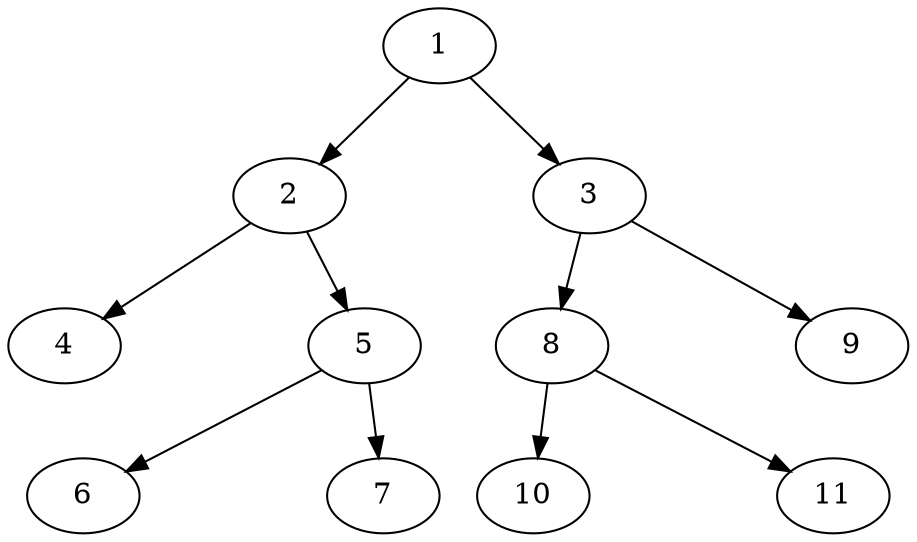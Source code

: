 strict digraph  {
	graph [epsilon="0.001"];
	{
		graph [rank=same];
		a		 [style=invis];
		2 -> a		 [style=invis];
		a -> 3		 [style=invis];
	}
	{
		graph [rank=same];
		b		 [style=invis];
		4 -> b		 [style=invis];
		b -> 5		 [style=invis];
	}
	{
		graph [rank=same];
		c		 [style=invis];
		6 -> c		 [style=invis];
		c -> 7		 [style=invis];
	}
	{
		graph [rank=same];
		d		 [style=invis];
		8 -> d		 [style=invis];
		d -> 9		 [style=invis];
	}
	{
		graph [rank=same];
		e		 [style=invis];
		10 -> e		 [style=invis];
		e -> 11		 [style=invis];
	}
	1 -> a	 [style=invis];
	1 -> 2;
	1 -> 3;
	2 -> 5;
	2 -> b	 [style=invis];
	2 -> 4;
	3 -> 9;
	3 -> d	 [style=invis];
	3 -> 8;
	5 -> 6;
	5 -> 7;
	5 -> c	 [style=invis];
	8 -> 11;
	8 -> e	 [style=invis];
	8 -> 10;
}
